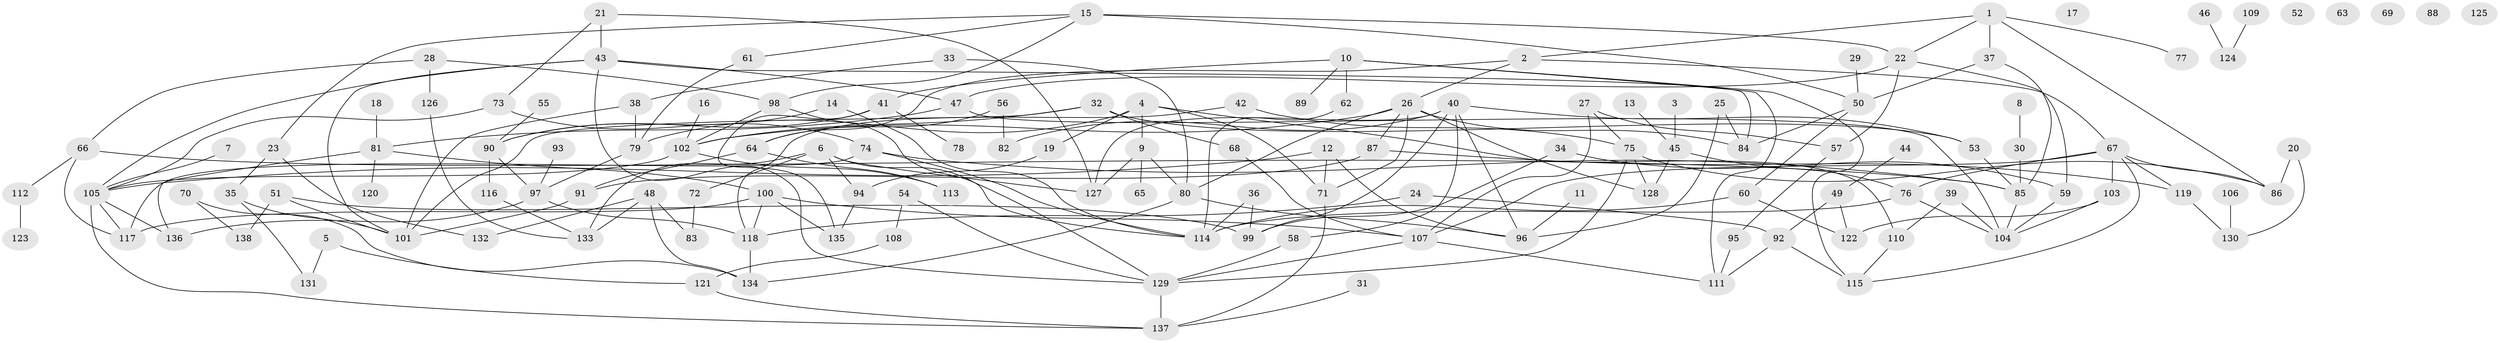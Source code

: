 // Generated by graph-tools (version 1.1) at 2025/33/03/09/25 02:33:54]
// undirected, 138 vertices, 210 edges
graph export_dot {
graph [start="1"]
  node [color=gray90,style=filled];
  1;
  2;
  3;
  4;
  5;
  6;
  7;
  8;
  9;
  10;
  11;
  12;
  13;
  14;
  15;
  16;
  17;
  18;
  19;
  20;
  21;
  22;
  23;
  24;
  25;
  26;
  27;
  28;
  29;
  30;
  31;
  32;
  33;
  34;
  35;
  36;
  37;
  38;
  39;
  40;
  41;
  42;
  43;
  44;
  45;
  46;
  47;
  48;
  49;
  50;
  51;
  52;
  53;
  54;
  55;
  56;
  57;
  58;
  59;
  60;
  61;
  62;
  63;
  64;
  65;
  66;
  67;
  68;
  69;
  70;
  71;
  72;
  73;
  74;
  75;
  76;
  77;
  78;
  79;
  80;
  81;
  82;
  83;
  84;
  85;
  86;
  87;
  88;
  89;
  90;
  91;
  92;
  93;
  94;
  95;
  96;
  97;
  98;
  99;
  100;
  101;
  102;
  103;
  104;
  105;
  106;
  107;
  108;
  109;
  110;
  111;
  112;
  113;
  114;
  115;
  116;
  117;
  118;
  119;
  120;
  121;
  122;
  123;
  124;
  125;
  126;
  127;
  128;
  129;
  130;
  131;
  132;
  133;
  134;
  135;
  136;
  137;
  138;
  1 -- 2;
  1 -- 22;
  1 -- 37;
  1 -- 77;
  1 -- 86;
  2 -- 26;
  2 -- 64;
  2 -- 67;
  3 -- 45;
  4 -- 9;
  4 -- 19;
  4 -- 71;
  4 -- 79;
  4 -- 110;
  5 -- 121;
  5 -- 131;
  6 -- 72;
  6 -- 94;
  6 -- 114;
  6 -- 127;
  6 -- 133;
  7 -- 105;
  8 -- 30;
  9 -- 65;
  9 -- 80;
  9 -- 127;
  10 -- 41;
  10 -- 62;
  10 -- 89;
  10 -- 111;
  10 -- 115;
  11 -- 96;
  12 -- 71;
  12 -- 96;
  12 -- 105;
  13 -- 45;
  14 -- 90;
  14 -- 114;
  15 -- 22;
  15 -- 23;
  15 -- 50;
  15 -- 61;
  15 -- 98;
  16 -- 102;
  18 -- 81;
  19 -- 94;
  20 -- 86;
  20 -- 130;
  21 -- 43;
  21 -- 73;
  21 -- 127;
  22 -- 47;
  22 -- 57;
  22 -- 59;
  23 -- 35;
  23 -- 132;
  24 -- 92;
  24 -- 118;
  25 -- 84;
  25 -- 96;
  26 -- 71;
  26 -- 80;
  26 -- 84;
  26 -- 87;
  26 -- 102;
  26 -- 128;
  27 -- 57;
  27 -- 75;
  27 -- 107;
  28 -- 66;
  28 -- 98;
  28 -- 126;
  29 -- 50;
  30 -- 85;
  31 -- 137;
  32 -- 53;
  32 -- 68;
  32 -- 101;
  32 -- 102;
  33 -- 38;
  33 -- 80;
  34 -- 59;
  34 -- 99;
  35 -- 101;
  35 -- 131;
  36 -- 99;
  36 -- 114;
  37 -- 50;
  37 -- 85;
  38 -- 79;
  38 -- 101;
  39 -- 104;
  39 -- 110;
  40 -- 53;
  40 -- 58;
  40 -- 82;
  40 -- 96;
  40 -- 99;
  40 -- 127;
  41 -- 78;
  41 -- 90;
  41 -- 135;
  42 -- 75;
  42 -- 118;
  43 -- 47;
  43 -- 84;
  43 -- 101;
  43 -- 105;
  43 -- 129;
  44 -- 49;
  45 -- 76;
  45 -- 128;
  46 -- 124;
  47 -- 81;
  47 -- 104;
  48 -- 83;
  48 -- 132;
  48 -- 133;
  48 -- 134;
  49 -- 92;
  49 -- 122;
  50 -- 60;
  50 -- 84;
  51 -- 99;
  51 -- 101;
  51 -- 138;
  53 -- 85;
  54 -- 108;
  54 -- 129;
  55 -- 90;
  56 -- 64;
  56 -- 82;
  57 -- 95;
  58 -- 129;
  59 -- 104;
  60 -- 114;
  60 -- 122;
  61 -- 79;
  62 -- 114;
  64 -- 91;
  64 -- 113;
  66 -- 85;
  66 -- 112;
  66 -- 117;
  67 -- 76;
  67 -- 86;
  67 -- 103;
  67 -- 107;
  67 -- 115;
  67 -- 119;
  68 -- 107;
  70 -- 134;
  70 -- 138;
  71 -- 137;
  72 -- 83;
  73 -- 74;
  73 -- 105;
  74 -- 85;
  74 -- 114;
  74 -- 117;
  75 -- 86;
  75 -- 128;
  75 -- 129;
  76 -- 104;
  76 -- 114;
  79 -- 97;
  80 -- 96;
  80 -- 134;
  81 -- 100;
  81 -- 120;
  81 -- 136;
  85 -- 104;
  87 -- 91;
  87 -- 119;
  90 -- 97;
  90 -- 116;
  91 -- 101;
  92 -- 111;
  92 -- 115;
  93 -- 97;
  94 -- 135;
  95 -- 111;
  97 -- 118;
  97 -- 136;
  98 -- 102;
  98 -- 129;
  100 -- 107;
  100 -- 117;
  100 -- 118;
  100 -- 135;
  102 -- 105;
  102 -- 113;
  103 -- 104;
  103 -- 122;
  105 -- 117;
  105 -- 136;
  105 -- 137;
  106 -- 130;
  107 -- 111;
  107 -- 129;
  108 -- 121;
  109 -- 124;
  110 -- 115;
  112 -- 123;
  116 -- 133;
  118 -- 134;
  119 -- 130;
  121 -- 137;
  126 -- 133;
  129 -- 137;
}
